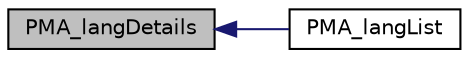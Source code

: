 digraph G
{
  edge [fontname="Helvetica",fontsize="10",labelfontname="Helvetica",labelfontsize="10"];
  node [fontname="Helvetica",fontsize="10",shape=record];
  rankdir="LR";
  Node1 [label="PMA_langDetails",height=0.2,width=0.4,color="black", fillcolor="grey75", style="filled" fontcolor="black"];
  Node1 -> Node2 [dir="back",color="midnightblue",fontsize="10",style="solid",fontname="Helvetica"];
  Node2 [label="PMA_langList",height=0.2,width=0.4,color="black", fillcolor="white", style="filled",URL="$select__lang_8lib_8php.html#a1fbe14f72e0bc67e0a65b42dac741577",tooltip="Returns list of languages supported by phpMyAdmin."];
}
